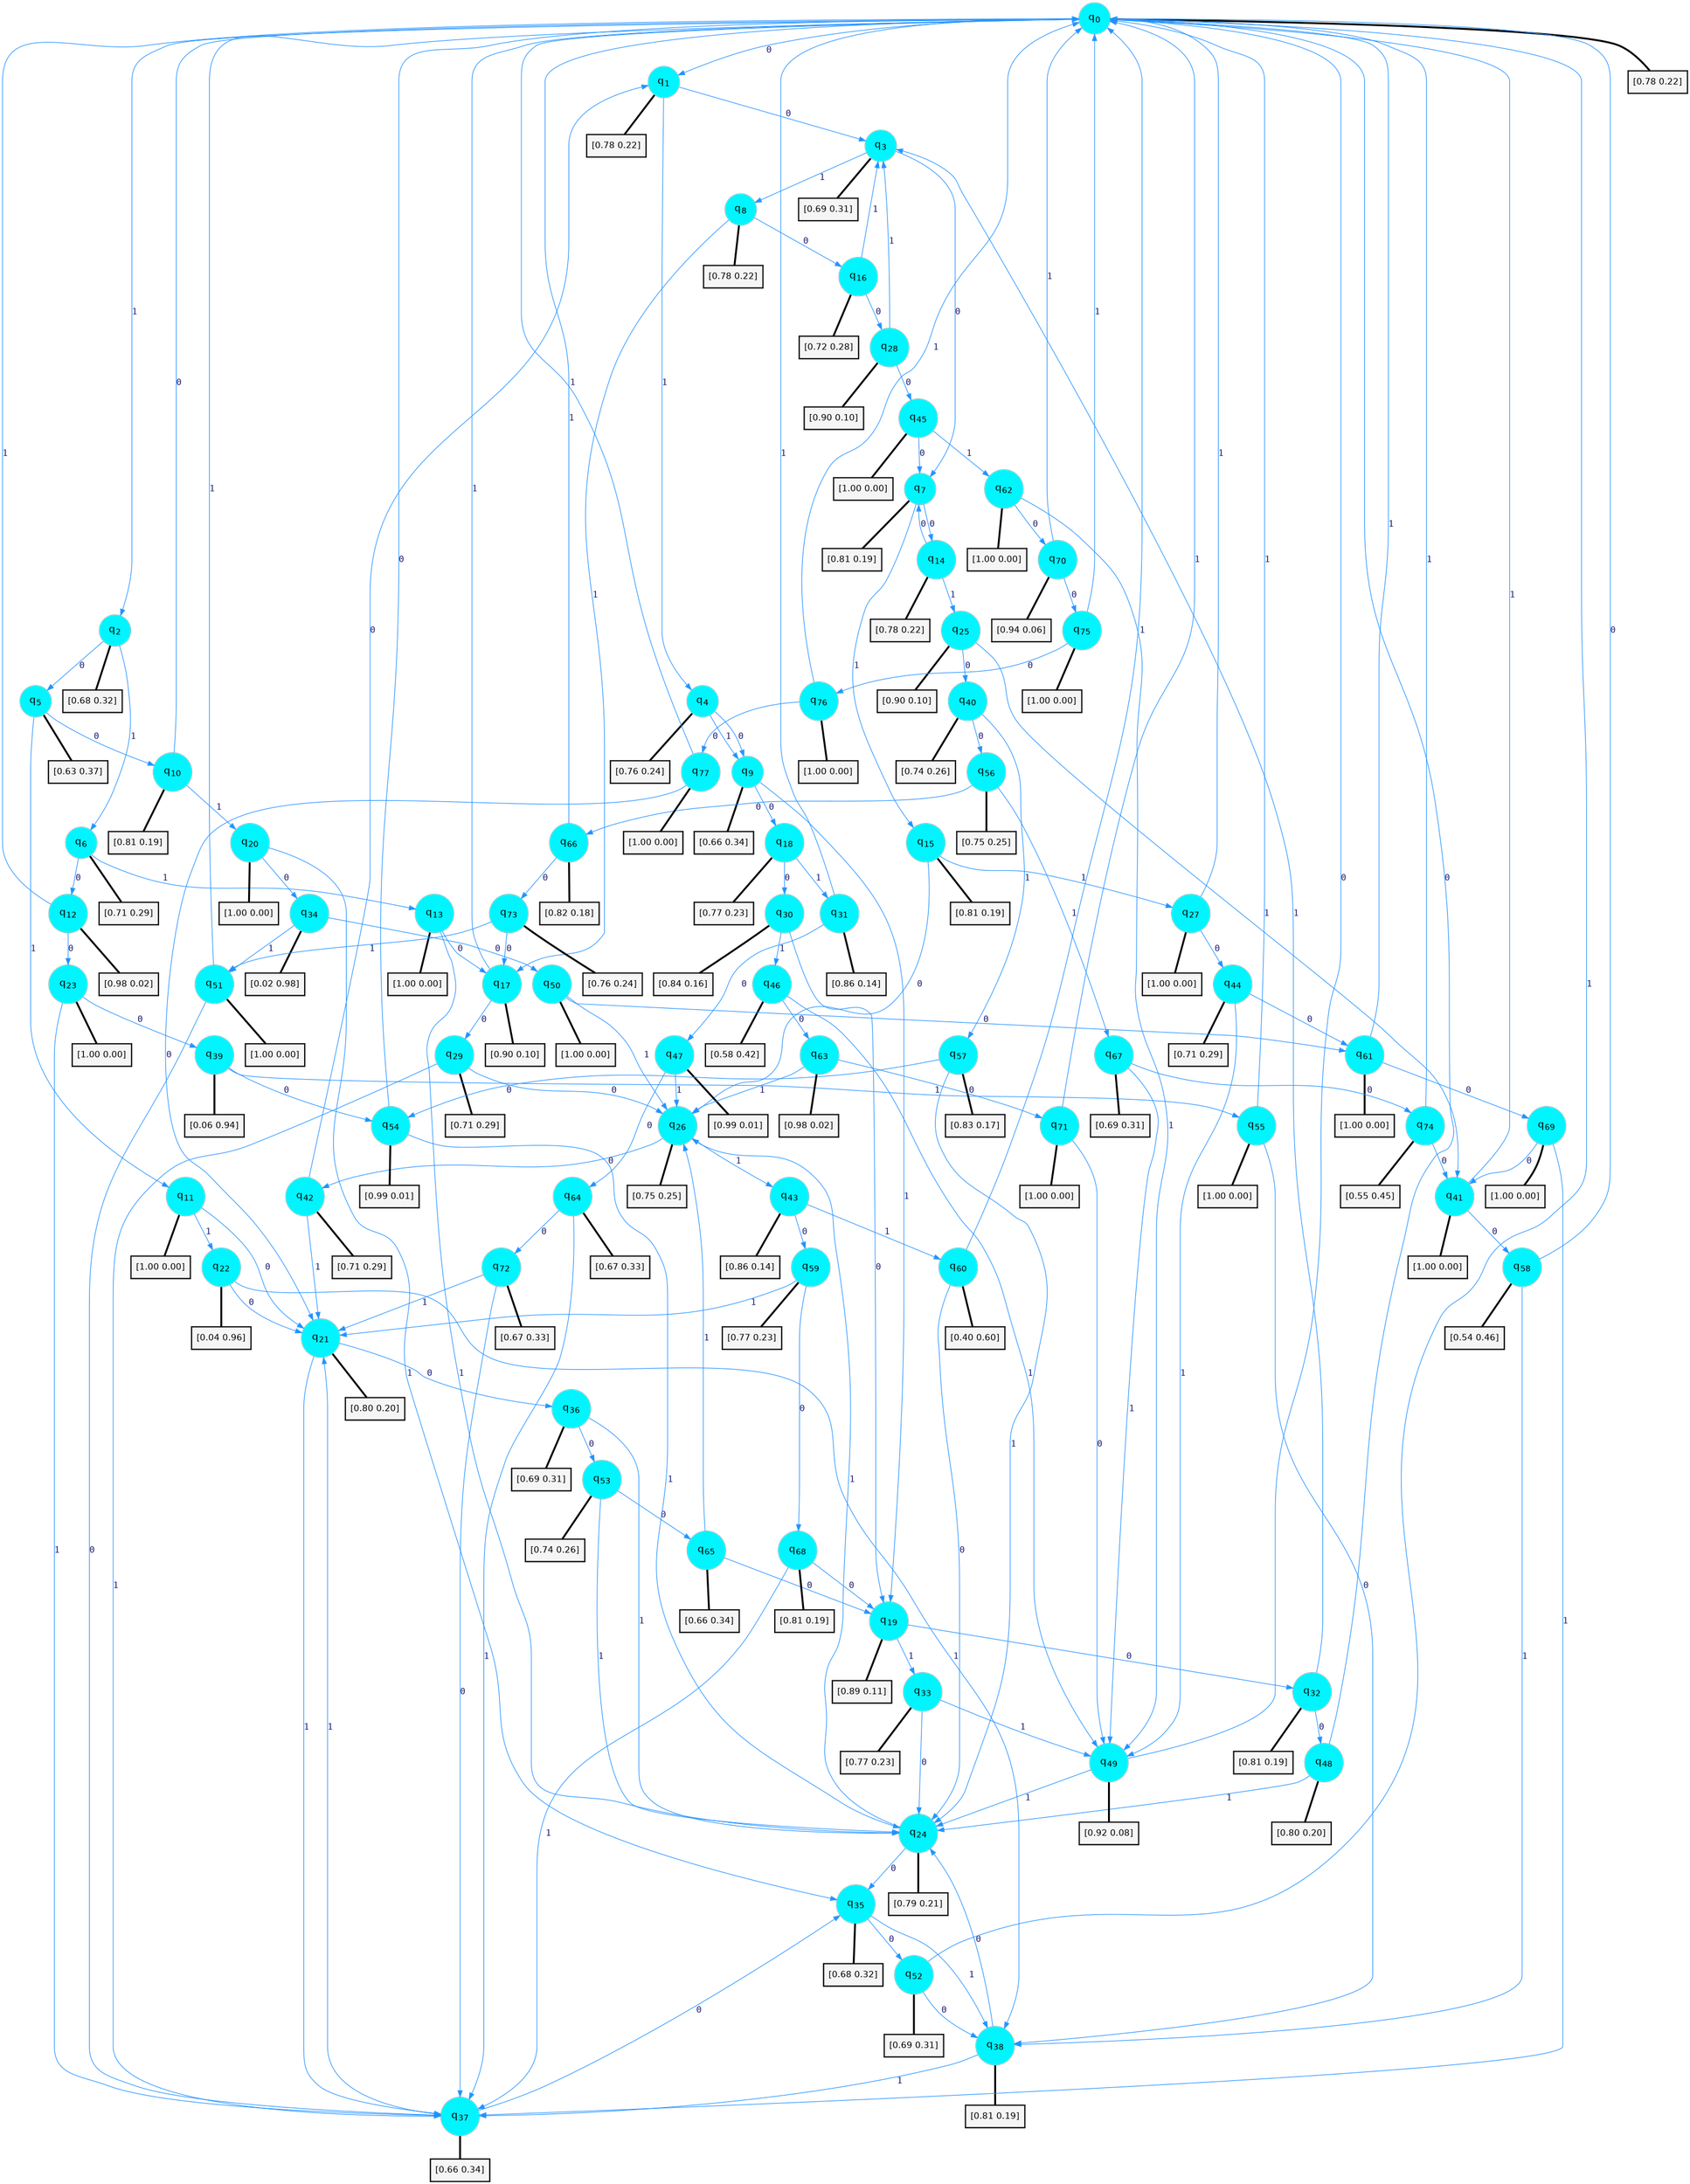 digraph G {
graph [
bgcolor=transparent, dpi=300, rankdir=TD, size="40,25"];
node [
color=gray, fillcolor=turquoise1, fontcolor=black, fontname=Helvetica, fontsize=16, fontweight=bold, shape=circle, style=filled];
edge [
arrowsize=1, color=dodgerblue1, fontcolor=midnightblue, fontname=courier, fontweight=bold, penwidth=1, style=solid, weight=20];
0[label=<q<SUB>0</SUB>>];
1[label=<q<SUB>1</SUB>>];
2[label=<q<SUB>2</SUB>>];
3[label=<q<SUB>3</SUB>>];
4[label=<q<SUB>4</SUB>>];
5[label=<q<SUB>5</SUB>>];
6[label=<q<SUB>6</SUB>>];
7[label=<q<SUB>7</SUB>>];
8[label=<q<SUB>8</SUB>>];
9[label=<q<SUB>9</SUB>>];
10[label=<q<SUB>10</SUB>>];
11[label=<q<SUB>11</SUB>>];
12[label=<q<SUB>12</SUB>>];
13[label=<q<SUB>13</SUB>>];
14[label=<q<SUB>14</SUB>>];
15[label=<q<SUB>15</SUB>>];
16[label=<q<SUB>16</SUB>>];
17[label=<q<SUB>17</SUB>>];
18[label=<q<SUB>18</SUB>>];
19[label=<q<SUB>19</SUB>>];
20[label=<q<SUB>20</SUB>>];
21[label=<q<SUB>21</SUB>>];
22[label=<q<SUB>22</SUB>>];
23[label=<q<SUB>23</SUB>>];
24[label=<q<SUB>24</SUB>>];
25[label=<q<SUB>25</SUB>>];
26[label=<q<SUB>26</SUB>>];
27[label=<q<SUB>27</SUB>>];
28[label=<q<SUB>28</SUB>>];
29[label=<q<SUB>29</SUB>>];
30[label=<q<SUB>30</SUB>>];
31[label=<q<SUB>31</SUB>>];
32[label=<q<SUB>32</SUB>>];
33[label=<q<SUB>33</SUB>>];
34[label=<q<SUB>34</SUB>>];
35[label=<q<SUB>35</SUB>>];
36[label=<q<SUB>36</SUB>>];
37[label=<q<SUB>37</SUB>>];
38[label=<q<SUB>38</SUB>>];
39[label=<q<SUB>39</SUB>>];
40[label=<q<SUB>40</SUB>>];
41[label=<q<SUB>41</SUB>>];
42[label=<q<SUB>42</SUB>>];
43[label=<q<SUB>43</SUB>>];
44[label=<q<SUB>44</SUB>>];
45[label=<q<SUB>45</SUB>>];
46[label=<q<SUB>46</SUB>>];
47[label=<q<SUB>47</SUB>>];
48[label=<q<SUB>48</SUB>>];
49[label=<q<SUB>49</SUB>>];
50[label=<q<SUB>50</SUB>>];
51[label=<q<SUB>51</SUB>>];
52[label=<q<SUB>52</SUB>>];
53[label=<q<SUB>53</SUB>>];
54[label=<q<SUB>54</SUB>>];
55[label=<q<SUB>55</SUB>>];
56[label=<q<SUB>56</SUB>>];
57[label=<q<SUB>57</SUB>>];
58[label=<q<SUB>58</SUB>>];
59[label=<q<SUB>59</SUB>>];
60[label=<q<SUB>60</SUB>>];
61[label=<q<SUB>61</SUB>>];
62[label=<q<SUB>62</SUB>>];
63[label=<q<SUB>63</SUB>>];
64[label=<q<SUB>64</SUB>>];
65[label=<q<SUB>65</SUB>>];
66[label=<q<SUB>66</SUB>>];
67[label=<q<SUB>67</SUB>>];
68[label=<q<SUB>68</SUB>>];
69[label=<q<SUB>69</SUB>>];
70[label=<q<SUB>70</SUB>>];
71[label=<q<SUB>71</SUB>>];
72[label=<q<SUB>72</SUB>>];
73[label=<q<SUB>73</SUB>>];
74[label=<q<SUB>74</SUB>>];
75[label=<q<SUB>75</SUB>>];
76[label=<q<SUB>76</SUB>>];
77[label=<q<SUB>77</SUB>>];
78[label="[0.78 0.22]", shape=box,fontcolor=black, fontname=Helvetica, fontsize=14, penwidth=2, fillcolor=whitesmoke,color=black];
79[label="[0.78 0.22]", shape=box,fontcolor=black, fontname=Helvetica, fontsize=14, penwidth=2, fillcolor=whitesmoke,color=black];
80[label="[0.68 0.32]", shape=box,fontcolor=black, fontname=Helvetica, fontsize=14, penwidth=2, fillcolor=whitesmoke,color=black];
81[label="[0.69 0.31]", shape=box,fontcolor=black, fontname=Helvetica, fontsize=14, penwidth=2, fillcolor=whitesmoke,color=black];
82[label="[0.76 0.24]", shape=box,fontcolor=black, fontname=Helvetica, fontsize=14, penwidth=2, fillcolor=whitesmoke,color=black];
83[label="[0.63 0.37]", shape=box,fontcolor=black, fontname=Helvetica, fontsize=14, penwidth=2, fillcolor=whitesmoke,color=black];
84[label="[0.71 0.29]", shape=box,fontcolor=black, fontname=Helvetica, fontsize=14, penwidth=2, fillcolor=whitesmoke,color=black];
85[label="[0.81 0.19]", shape=box,fontcolor=black, fontname=Helvetica, fontsize=14, penwidth=2, fillcolor=whitesmoke,color=black];
86[label="[0.78 0.22]", shape=box,fontcolor=black, fontname=Helvetica, fontsize=14, penwidth=2, fillcolor=whitesmoke,color=black];
87[label="[0.66 0.34]", shape=box,fontcolor=black, fontname=Helvetica, fontsize=14, penwidth=2, fillcolor=whitesmoke,color=black];
88[label="[0.81 0.19]", shape=box,fontcolor=black, fontname=Helvetica, fontsize=14, penwidth=2, fillcolor=whitesmoke,color=black];
89[label="[1.00 0.00]", shape=box,fontcolor=black, fontname=Helvetica, fontsize=14, penwidth=2, fillcolor=whitesmoke,color=black];
90[label="[0.98 0.02]", shape=box,fontcolor=black, fontname=Helvetica, fontsize=14, penwidth=2, fillcolor=whitesmoke,color=black];
91[label="[1.00 0.00]", shape=box,fontcolor=black, fontname=Helvetica, fontsize=14, penwidth=2, fillcolor=whitesmoke,color=black];
92[label="[0.78 0.22]", shape=box,fontcolor=black, fontname=Helvetica, fontsize=14, penwidth=2, fillcolor=whitesmoke,color=black];
93[label="[0.81 0.19]", shape=box,fontcolor=black, fontname=Helvetica, fontsize=14, penwidth=2, fillcolor=whitesmoke,color=black];
94[label="[0.72 0.28]", shape=box,fontcolor=black, fontname=Helvetica, fontsize=14, penwidth=2, fillcolor=whitesmoke,color=black];
95[label="[0.90 0.10]", shape=box,fontcolor=black, fontname=Helvetica, fontsize=14, penwidth=2, fillcolor=whitesmoke,color=black];
96[label="[0.77 0.23]", shape=box,fontcolor=black, fontname=Helvetica, fontsize=14, penwidth=2, fillcolor=whitesmoke,color=black];
97[label="[0.89 0.11]", shape=box,fontcolor=black, fontname=Helvetica, fontsize=14, penwidth=2, fillcolor=whitesmoke,color=black];
98[label="[1.00 0.00]", shape=box,fontcolor=black, fontname=Helvetica, fontsize=14, penwidth=2, fillcolor=whitesmoke,color=black];
99[label="[0.80 0.20]", shape=box,fontcolor=black, fontname=Helvetica, fontsize=14, penwidth=2, fillcolor=whitesmoke,color=black];
100[label="[0.04 0.96]", shape=box,fontcolor=black, fontname=Helvetica, fontsize=14, penwidth=2, fillcolor=whitesmoke,color=black];
101[label="[1.00 0.00]", shape=box,fontcolor=black, fontname=Helvetica, fontsize=14, penwidth=2, fillcolor=whitesmoke,color=black];
102[label="[0.79 0.21]", shape=box,fontcolor=black, fontname=Helvetica, fontsize=14, penwidth=2, fillcolor=whitesmoke,color=black];
103[label="[0.90 0.10]", shape=box,fontcolor=black, fontname=Helvetica, fontsize=14, penwidth=2, fillcolor=whitesmoke,color=black];
104[label="[0.75 0.25]", shape=box,fontcolor=black, fontname=Helvetica, fontsize=14, penwidth=2, fillcolor=whitesmoke,color=black];
105[label="[1.00 0.00]", shape=box,fontcolor=black, fontname=Helvetica, fontsize=14, penwidth=2, fillcolor=whitesmoke,color=black];
106[label="[0.90 0.10]", shape=box,fontcolor=black, fontname=Helvetica, fontsize=14, penwidth=2, fillcolor=whitesmoke,color=black];
107[label="[0.71 0.29]", shape=box,fontcolor=black, fontname=Helvetica, fontsize=14, penwidth=2, fillcolor=whitesmoke,color=black];
108[label="[0.84 0.16]", shape=box,fontcolor=black, fontname=Helvetica, fontsize=14, penwidth=2, fillcolor=whitesmoke,color=black];
109[label="[0.86 0.14]", shape=box,fontcolor=black, fontname=Helvetica, fontsize=14, penwidth=2, fillcolor=whitesmoke,color=black];
110[label="[0.81 0.19]", shape=box,fontcolor=black, fontname=Helvetica, fontsize=14, penwidth=2, fillcolor=whitesmoke,color=black];
111[label="[0.77 0.23]", shape=box,fontcolor=black, fontname=Helvetica, fontsize=14, penwidth=2, fillcolor=whitesmoke,color=black];
112[label="[0.02 0.98]", shape=box,fontcolor=black, fontname=Helvetica, fontsize=14, penwidth=2, fillcolor=whitesmoke,color=black];
113[label="[0.68 0.32]", shape=box,fontcolor=black, fontname=Helvetica, fontsize=14, penwidth=2, fillcolor=whitesmoke,color=black];
114[label="[0.69 0.31]", shape=box,fontcolor=black, fontname=Helvetica, fontsize=14, penwidth=2, fillcolor=whitesmoke,color=black];
115[label="[0.66 0.34]", shape=box,fontcolor=black, fontname=Helvetica, fontsize=14, penwidth=2, fillcolor=whitesmoke,color=black];
116[label="[0.81 0.19]", shape=box,fontcolor=black, fontname=Helvetica, fontsize=14, penwidth=2, fillcolor=whitesmoke,color=black];
117[label="[0.06 0.94]", shape=box,fontcolor=black, fontname=Helvetica, fontsize=14, penwidth=2, fillcolor=whitesmoke,color=black];
118[label="[0.74 0.26]", shape=box,fontcolor=black, fontname=Helvetica, fontsize=14, penwidth=2, fillcolor=whitesmoke,color=black];
119[label="[1.00 0.00]", shape=box,fontcolor=black, fontname=Helvetica, fontsize=14, penwidth=2, fillcolor=whitesmoke,color=black];
120[label="[0.71 0.29]", shape=box,fontcolor=black, fontname=Helvetica, fontsize=14, penwidth=2, fillcolor=whitesmoke,color=black];
121[label="[0.86 0.14]", shape=box,fontcolor=black, fontname=Helvetica, fontsize=14, penwidth=2, fillcolor=whitesmoke,color=black];
122[label="[0.71 0.29]", shape=box,fontcolor=black, fontname=Helvetica, fontsize=14, penwidth=2, fillcolor=whitesmoke,color=black];
123[label="[1.00 0.00]", shape=box,fontcolor=black, fontname=Helvetica, fontsize=14, penwidth=2, fillcolor=whitesmoke,color=black];
124[label="[0.58 0.42]", shape=box,fontcolor=black, fontname=Helvetica, fontsize=14, penwidth=2, fillcolor=whitesmoke,color=black];
125[label="[0.99 0.01]", shape=box,fontcolor=black, fontname=Helvetica, fontsize=14, penwidth=2, fillcolor=whitesmoke,color=black];
126[label="[0.80 0.20]", shape=box,fontcolor=black, fontname=Helvetica, fontsize=14, penwidth=2, fillcolor=whitesmoke,color=black];
127[label="[0.92 0.08]", shape=box,fontcolor=black, fontname=Helvetica, fontsize=14, penwidth=2, fillcolor=whitesmoke,color=black];
128[label="[1.00 0.00]", shape=box,fontcolor=black, fontname=Helvetica, fontsize=14, penwidth=2, fillcolor=whitesmoke,color=black];
129[label="[1.00 0.00]", shape=box,fontcolor=black, fontname=Helvetica, fontsize=14, penwidth=2, fillcolor=whitesmoke,color=black];
130[label="[0.69 0.31]", shape=box,fontcolor=black, fontname=Helvetica, fontsize=14, penwidth=2, fillcolor=whitesmoke,color=black];
131[label="[0.74 0.26]", shape=box,fontcolor=black, fontname=Helvetica, fontsize=14, penwidth=2, fillcolor=whitesmoke,color=black];
132[label="[0.99 0.01]", shape=box,fontcolor=black, fontname=Helvetica, fontsize=14, penwidth=2, fillcolor=whitesmoke,color=black];
133[label="[1.00 0.00]", shape=box,fontcolor=black, fontname=Helvetica, fontsize=14, penwidth=2, fillcolor=whitesmoke,color=black];
134[label="[0.75 0.25]", shape=box,fontcolor=black, fontname=Helvetica, fontsize=14, penwidth=2, fillcolor=whitesmoke,color=black];
135[label="[0.83 0.17]", shape=box,fontcolor=black, fontname=Helvetica, fontsize=14, penwidth=2, fillcolor=whitesmoke,color=black];
136[label="[0.54 0.46]", shape=box,fontcolor=black, fontname=Helvetica, fontsize=14, penwidth=2, fillcolor=whitesmoke,color=black];
137[label="[0.77 0.23]", shape=box,fontcolor=black, fontname=Helvetica, fontsize=14, penwidth=2, fillcolor=whitesmoke,color=black];
138[label="[0.40 0.60]", shape=box,fontcolor=black, fontname=Helvetica, fontsize=14, penwidth=2, fillcolor=whitesmoke,color=black];
139[label="[1.00 0.00]", shape=box,fontcolor=black, fontname=Helvetica, fontsize=14, penwidth=2, fillcolor=whitesmoke,color=black];
140[label="[1.00 0.00]", shape=box,fontcolor=black, fontname=Helvetica, fontsize=14, penwidth=2, fillcolor=whitesmoke,color=black];
141[label="[0.98 0.02]", shape=box,fontcolor=black, fontname=Helvetica, fontsize=14, penwidth=2, fillcolor=whitesmoke,color=black];
142[label="[0.67 0.33]", shape=box,fontcolor=black, fontname=Helvetica, fontsize=14, penwidth=2, fillcolor=whitesmoke,color=black];
143[label="[0.66 0.34]", shape=box,fontcolor=black, fontname=Helvetica, fontsize=14, penwidth=2, fillcolor=whitesmoke,color=black];
144[label="[0.82 0.18]", shape=box,fontcolor=black, fontname=Helvetica, fontsize=14, penwidth=2, fillcolor=whitesmoke,color=black];
145[label="[0.69 0.31]", shape=box,fontcolor=black, fontname=Helvetica, fontsize=14, penwidth=2, fillcolor=whitesmoke,color=black];
146[label="[0.81 0.19]", shape=box,fontcolor=black, fontname=Helvetica, fontsize=14, penwidth=2, fillcolor=whitesmoke,color=black];
147[label="[1.00 0.00]", shape=box,fontcolor=black, fontname=Helvetica, fontsize=14, penwidth=2, fillcolor=whitesmoke,color=black];
148[label="[0.94 0.06]", shape=box,fontcolor=black, fontname=Helvetica, fontsize=14, penwidth=2, fillcolor=whitesmoke,color=black];
149[label="[1.00 0.00]", shape=box,fontcolor=black, fontname=Helvetica, fontsize=14, penwidth=2, fillcolor=whitesmoke,color=black];
150[label="[0.67 0.33]", shape=box,fontcolor=black, fontname=Helvetica, fontsize=14, penwidth=2, fillcolor=whitesmoke,color=black];
151[label="[0.76 0.24]", shape=box,fontcolor=black, fontname=Helvetica, fontsize=14, penwidth=2, fillcolor=whitesmoke,color=black];
152[label="[0.55 0.45]", shape=box,fontcolor=black, fontname=Helvetica, fontsize=14, penwidth=2, fillcolor=whitesmoke,color=black];
153[label="[1.00 0.00]", shape=box,fontcolor=black, fontname=Helvetica, fontsize=14, penwidth=2, fillcolor=whitesmoke,color=black];
154[label="[1.00 0.00]", shape=box,fontcolor=black, fontname=Helvetica, fontsize=14, penwidth=2, fillcolor=whitesmoke,color=black];
155[label="[1.00 0.00]", shape=box,fontcolor=black, fontname=Helvetica, fontsize=14, penwidth=2, fillcolor=whitesmoke,color=black];
0->1 [label=0];
0->2 [label=1];
0->78 [arrowhead=none, penwidth=3,color=black];
1->3 [label=0];
1->4 [label=1];
1->79 [arrowhead=none, penwidth=3,color=black];
2->5 [label=0];
2->6 [label=1];
2->80 [arrowhead=none, penwidth=3,color=black];
3->7 [label=0];
3->8 [label=1];
3->81 [arrowhead=none, penwidth=3,color=black];
4->9 [label=0];
4->9 [label=1];
4->82 [arrowhead=none, penwidth=3,color=black];
5->10 [label=0];
5->11 [label=1];
5->83 [arrowhead=none, penwidth=3,color=black];
6->12 [label=0];
6->13 [label=1];
6->84 [arrowhead=none, penwidth=3,color=black];
7->14 [label=0];
7->15 [label=1];
7->85 [arrowhead=none, penwidth=3,color=black];
8->16 [label=0];
8->17 [label=1];
8->86 [arrowhead=none, penwidth=3,color=black];
9->18 [label=0];
9->19 [label=1];
9->87 [arrowhead=none, penwidth=3,color=black];
10->0 [label=0];
10->20 [label=1];
10->88 [arrowhead=none, penwidth=3,color=black];
11->21 [label=0];
11->22 [label=1];
11->89 [arrowhead=none, penwidth=3,color=black];
12->23 [label=0];
12->0 [label=1];
12->90 [arrowhead=none, penwidth=3,color=black];
13->17 [label=0];
13->24 [label=1];
13->91 [arrowhead=none, penwidth=3,color=black];
14->7 [label=0];
14->25 [label=1];
14->92 [arrowhead=none, penwidth=3,color=black];
15->26 [label=0];
15->27 [label=1];
15->93 [arrowhead=none, penwidth=3,color=black];
16->28 [label=0];
16->3 [label=1];
16->94 [arrowhead=none, penwidth=3,color=black];
17->29 [label=0];
17->0 [label=1];
17->95 [arrowhead=none, penwidth=3,color=black];
18->30 [label=0];
18->31 [label=1];
18->96 [arrowhead=none, penwidth=3,color=black];
19->32 [label=0];
19->33 [label=1];
19->97 [arrowhead=none, penwidth=3,color=black];
20->34 [label=0];
20->35 [label=1];
20->98 [arrowhead=none, penwidth=3,color=black];
21->36 [label=0];
21->37 [label=1];
21->99 [arrowhead=none, penwidth=3,color=black];
22->21 [label=0];
22->38 [label=1];
22->100 [arrowhead=none, penwidth=3,color=black];
23->39 [label=0];
23->37 [label=1];
23->101 [arrowhead=none, penwidth=3,color=black];
24->35 [label=0];
24->26 [label=1];
24->102 [arrowhead=none, penwidth=3,color=black];
25->40 [label=0];
25->41 [label=1];
25->103 [arrowhead=none, penwidth=3,color=black];
26->42 [label=0];
26->43 [label=1];
26->104 [arrowhead=none, penwidth=3,color=black];
27->44 [label=0];
27->0 [label=1];
27->105 [arrowhead=none, penwidth=3,color=black];
28->45 [label=0];
28->3 [label=1];
28->106 [arrowhead=none, penwidth=3,color=black];
29->26 [label=0];
29->37 [label=1];
29->107 [arrowhead=none, penwidth=3,color=black];
30->19 [label=0];
30->46 [label=1];
30->108 [arrowhead=none, penwidth=3,color=black];
31->47 [label=0];
31->0 [label=1];
31->109 [arrowhead=none, penwidth=3,color=black];
32->48 [label=0];
32->3 [label=1];
32->110 [arrowhead=none, penwidth=3,color=black];
33->24 [label=0];
33->49 [label=1];
33->111 [arrowhead=none, penwidth=3,color=black];
34->50 [label=0];
34->51 [label=1];
34->112 [arrowhead=none, penwidth=3,color=black];
35->52 [label=0];
35->38 [label=1];
35->113 [arrowhead=none, penwidth=3,color=black];
36->53 [label=0];
36->24 [label=1];
36->114 [arrowhead=none, penwidth=3,color=black];
37->35 [label=0];
37->21 [label=1];
37->115 [arrowhead=none, penwidth=3,color=black];
38->24 [label=0];
38->37 [label=1];
38->116 [arrowhead=none, penwidth=3,color=black];
39->54 [label=0];
39->55 [label=1];
39->117 [arrowhead=none, penwidth=3,color=black];
40->56 [label=0];
40->57 [label=1];
40->118 [arrowhead=none, penwidth=3,color=black];
41->58 [label=0];
41->0 [label=1];
41->119 [arrowhead=none, penwidth=3,color=black];
42->1 [label=0];
42->21 [label=1];
42->120 [arrowhead=none, penwidth=3,color=black];
43->59 [label=0];
43->60 [label=1];
43->121 [arrowhead=none, penwidth=3,color=black];
44->61 [label=0];
44->49 [label=1];
44->122 [arrowhead=none, penwidth=3,color=black];
45->7 [label=0];
45->62 [label=1];
45->123 [arrowhead=none, penwidth=3,color=black];
46->63 [label=0];
46->49 [label=1];
46->124 [arrowhead=none, penwidth=3,color=black];
47->64 [label=0];
47->26 [label=1];
47->125 [arrowhead=none, penwidth=3,color=black];
48->0 [label=0];
48->24 [label=1];
48->126 [arrowhead=none, penwidth=3,color=black];
49->0 [label=0];
49->24 [label=1];
49->127 [arrowhead=none, penwidth=3,color=black];
50->61 [label=0];
50->26 [label=1];
50->128 [arrowhead=none, penwidth=3,color=black];
51->37 [label=0];
51->0 [label=1];
51->129 [arrowhead=none, penwidth=3,color=black];
52->38 [label=0];
52->0 [label=1];
52->130 [arrowhead=none, penwidth=3,color=black];
53->65 [label=0];
53->24 [label=1];
53->131 [arrowhead=none, penwidth=3,color=black];
54->0 [label=0];
54->24 [label=1];
54->132 [arrowhead=none, penwidth=3,color=black];
55->38 [label=0];
55->0 [label=1];
55->133 [arrowhead=none, penwidth=3,color=black];
56->66 [label=0];
56->67 [label=1];
56->134 [arrowhead=none, penwidth=3,color=black];
57->54 [label=0];
57->24 [label=1];
57->135 [arrowhead=none, penwidth=3,color=black];
58->0 [label=0];
58->38 [label=1];
58->136 [arrowhead=none, penwidth=3,color=black];
59->68 [label=0];
59->21 [label=1];
59->137 [arrowhead=none, penwidth=3,color=black];
60->24 [label=0];
60->0 [label=1];
60->138 [arrowhead=none, penwidth=3,color=black];
61->69 [label=0];
61->0 [label=1];
61->139 [arrowhead=none, penwidth=3,color=black];
62->70 [label=0];
62->49 [label=1];
62->140 [arrowhead=none, penwidth=3,color=black];
63->71 [label=0];
63->26 [label=1];
63->141 [arrowhead=none, penwidth=3,color=black];
64->72 [label=0];
64->37 [label=1];
64->142 [arrowhead=none, penwidth=3,color=black];
65->19 [label=0];
65->26 [label=1];
65->143 [arrowhead=none, penwidth=3,color=black];
66->73 [label=0];
66->0 [label=1];
66->144 [arrowhead=none, penwidth=3,color=black];
67->74 [label=0];
67->49 [label=1];
67->145 [arrowhead=none, penwidth=3,color=black];
68->19 [label=0];
68->37 [label=1];
68->146 [arrowhead=none, penwidth=3,color=black];
69->41 [label=0];
69->37 [label=1];
69->147 [arrowhead=none, penwidth=3,color=black];
70->75 [label=0];
70->0 [label=1];
70->148 [arrowhead=none, penwidth=3,color=black];
71->49 [label=0];
71->0 [label=1];
71->149 [arrowhead=none, penwidth=3,color=black];
72->37 [label=0];
72->21 [label=1];
72->150 [arrowhead=none, penwidth=3,color=black];
73->17 [label=0];
73->51 [label=1];
73->151 [arrowhead=none, penwidth=3,color=black];
74->41 [label=0];
74->0 [label=1];
74->152 [arrowhead=none, penwidth=3,color=black];
75->76 [label=0];
75->0 [label=1];
75->153 [arrowhead=none, penwidth=3,color=black];
76->77 [label=0];
76->0 [label=1];
76->154 [arrowhead=none, penwidth=3,color=black];
77->21 [label=0];
77->0 [label=1];
77->155 [arrowhead=none, penwidth=3,color=black];
}

